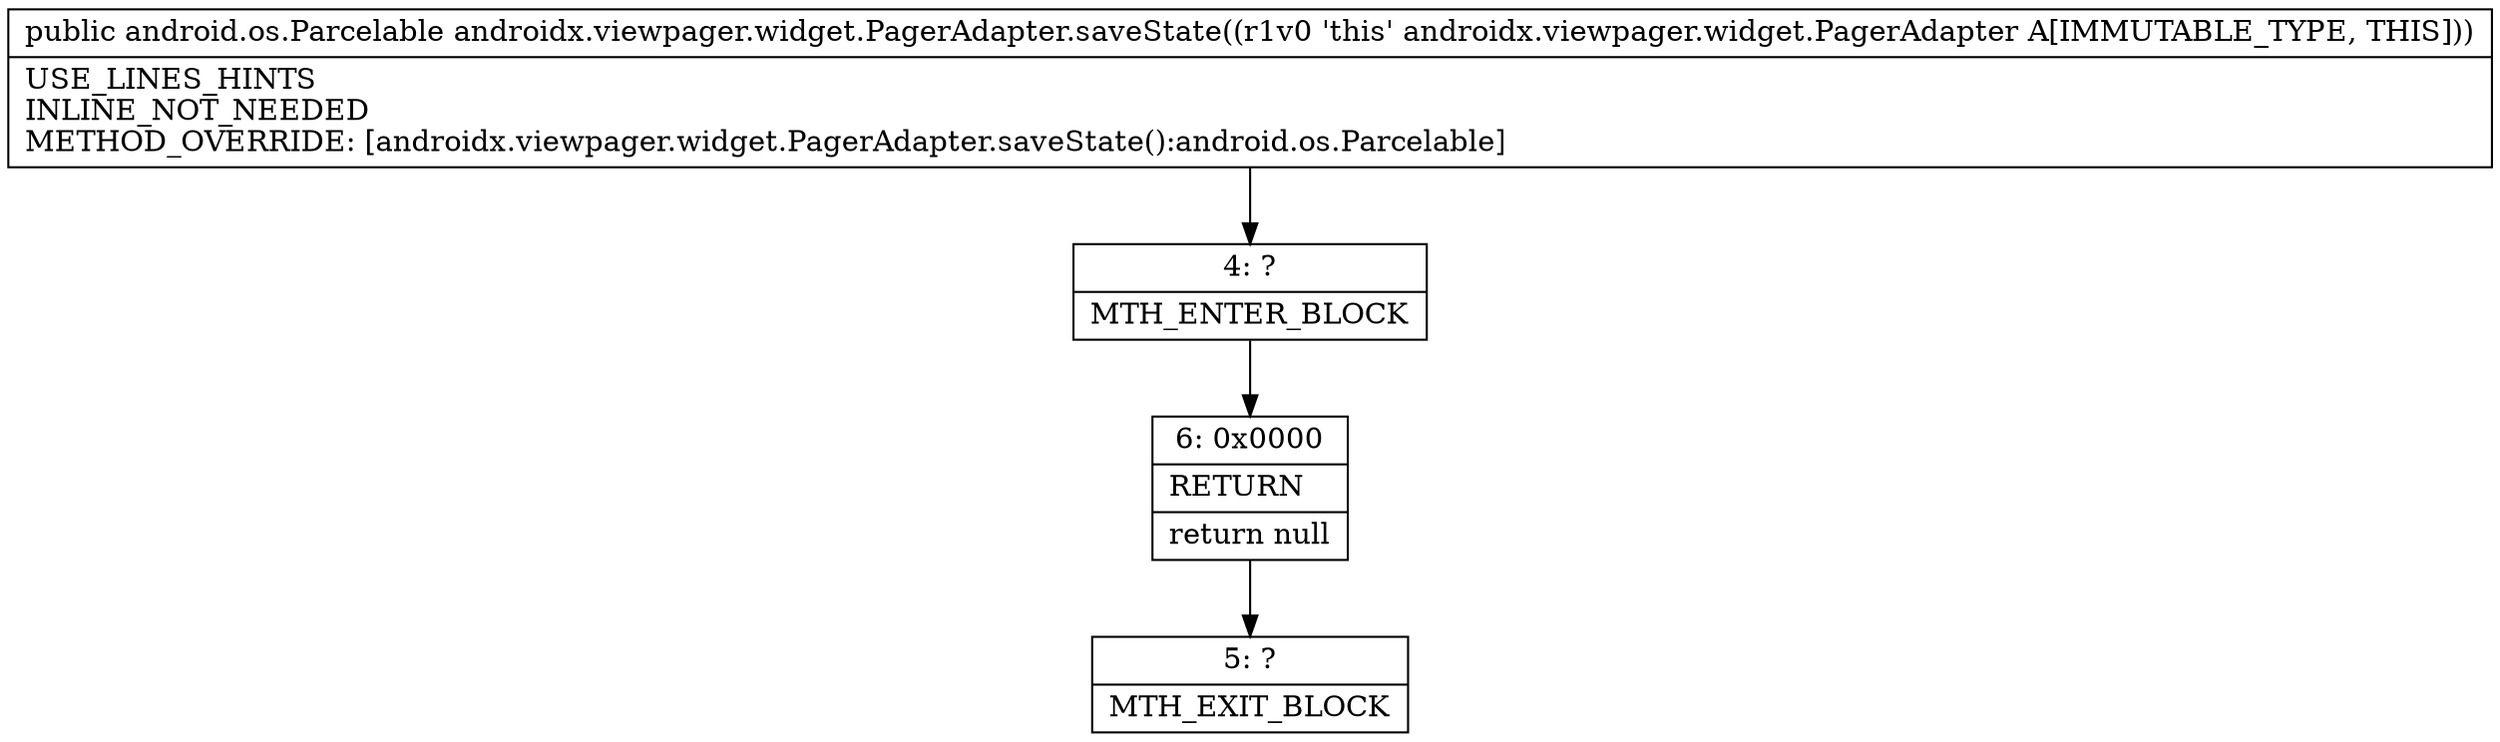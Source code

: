 digraph "CFG forandroidx.viewpager.widget.PagerAdapter.saveState()Landroid\/os\/Parcelable;" {
Node_4 [shape=record,label="{4\:\ ?|MTH_ENTER_BLOCK\l}"];
Node_6 [shape=record,label="{6\:\ 0x0000|RETURN\l|return null\l}"];
Node_5 [shape=record,label="{5\:\ ?|MTH_EXIT_BLOCK\l}"];
MethodNode[shape=record,label="{public android.os.Parcelable androidx.viewpager.widget.PagerAdapter.saveState((r1v0 'this' androidx.viewpager.widget.PagerAdapter A[IMMUTABLE_TYPE, THIS]))  | USE_LINES_HINTS\lINLINE_NOT_NEEDED\lMETHOD_OVERRIDE: [androidx.viewpager.widget.PagerAdapter.saveState():android.os.Parcelable]\l}"];
MethodNode -> Node_4;Node_4 -> Node_6;
Node_6 -> Node_5;
}

